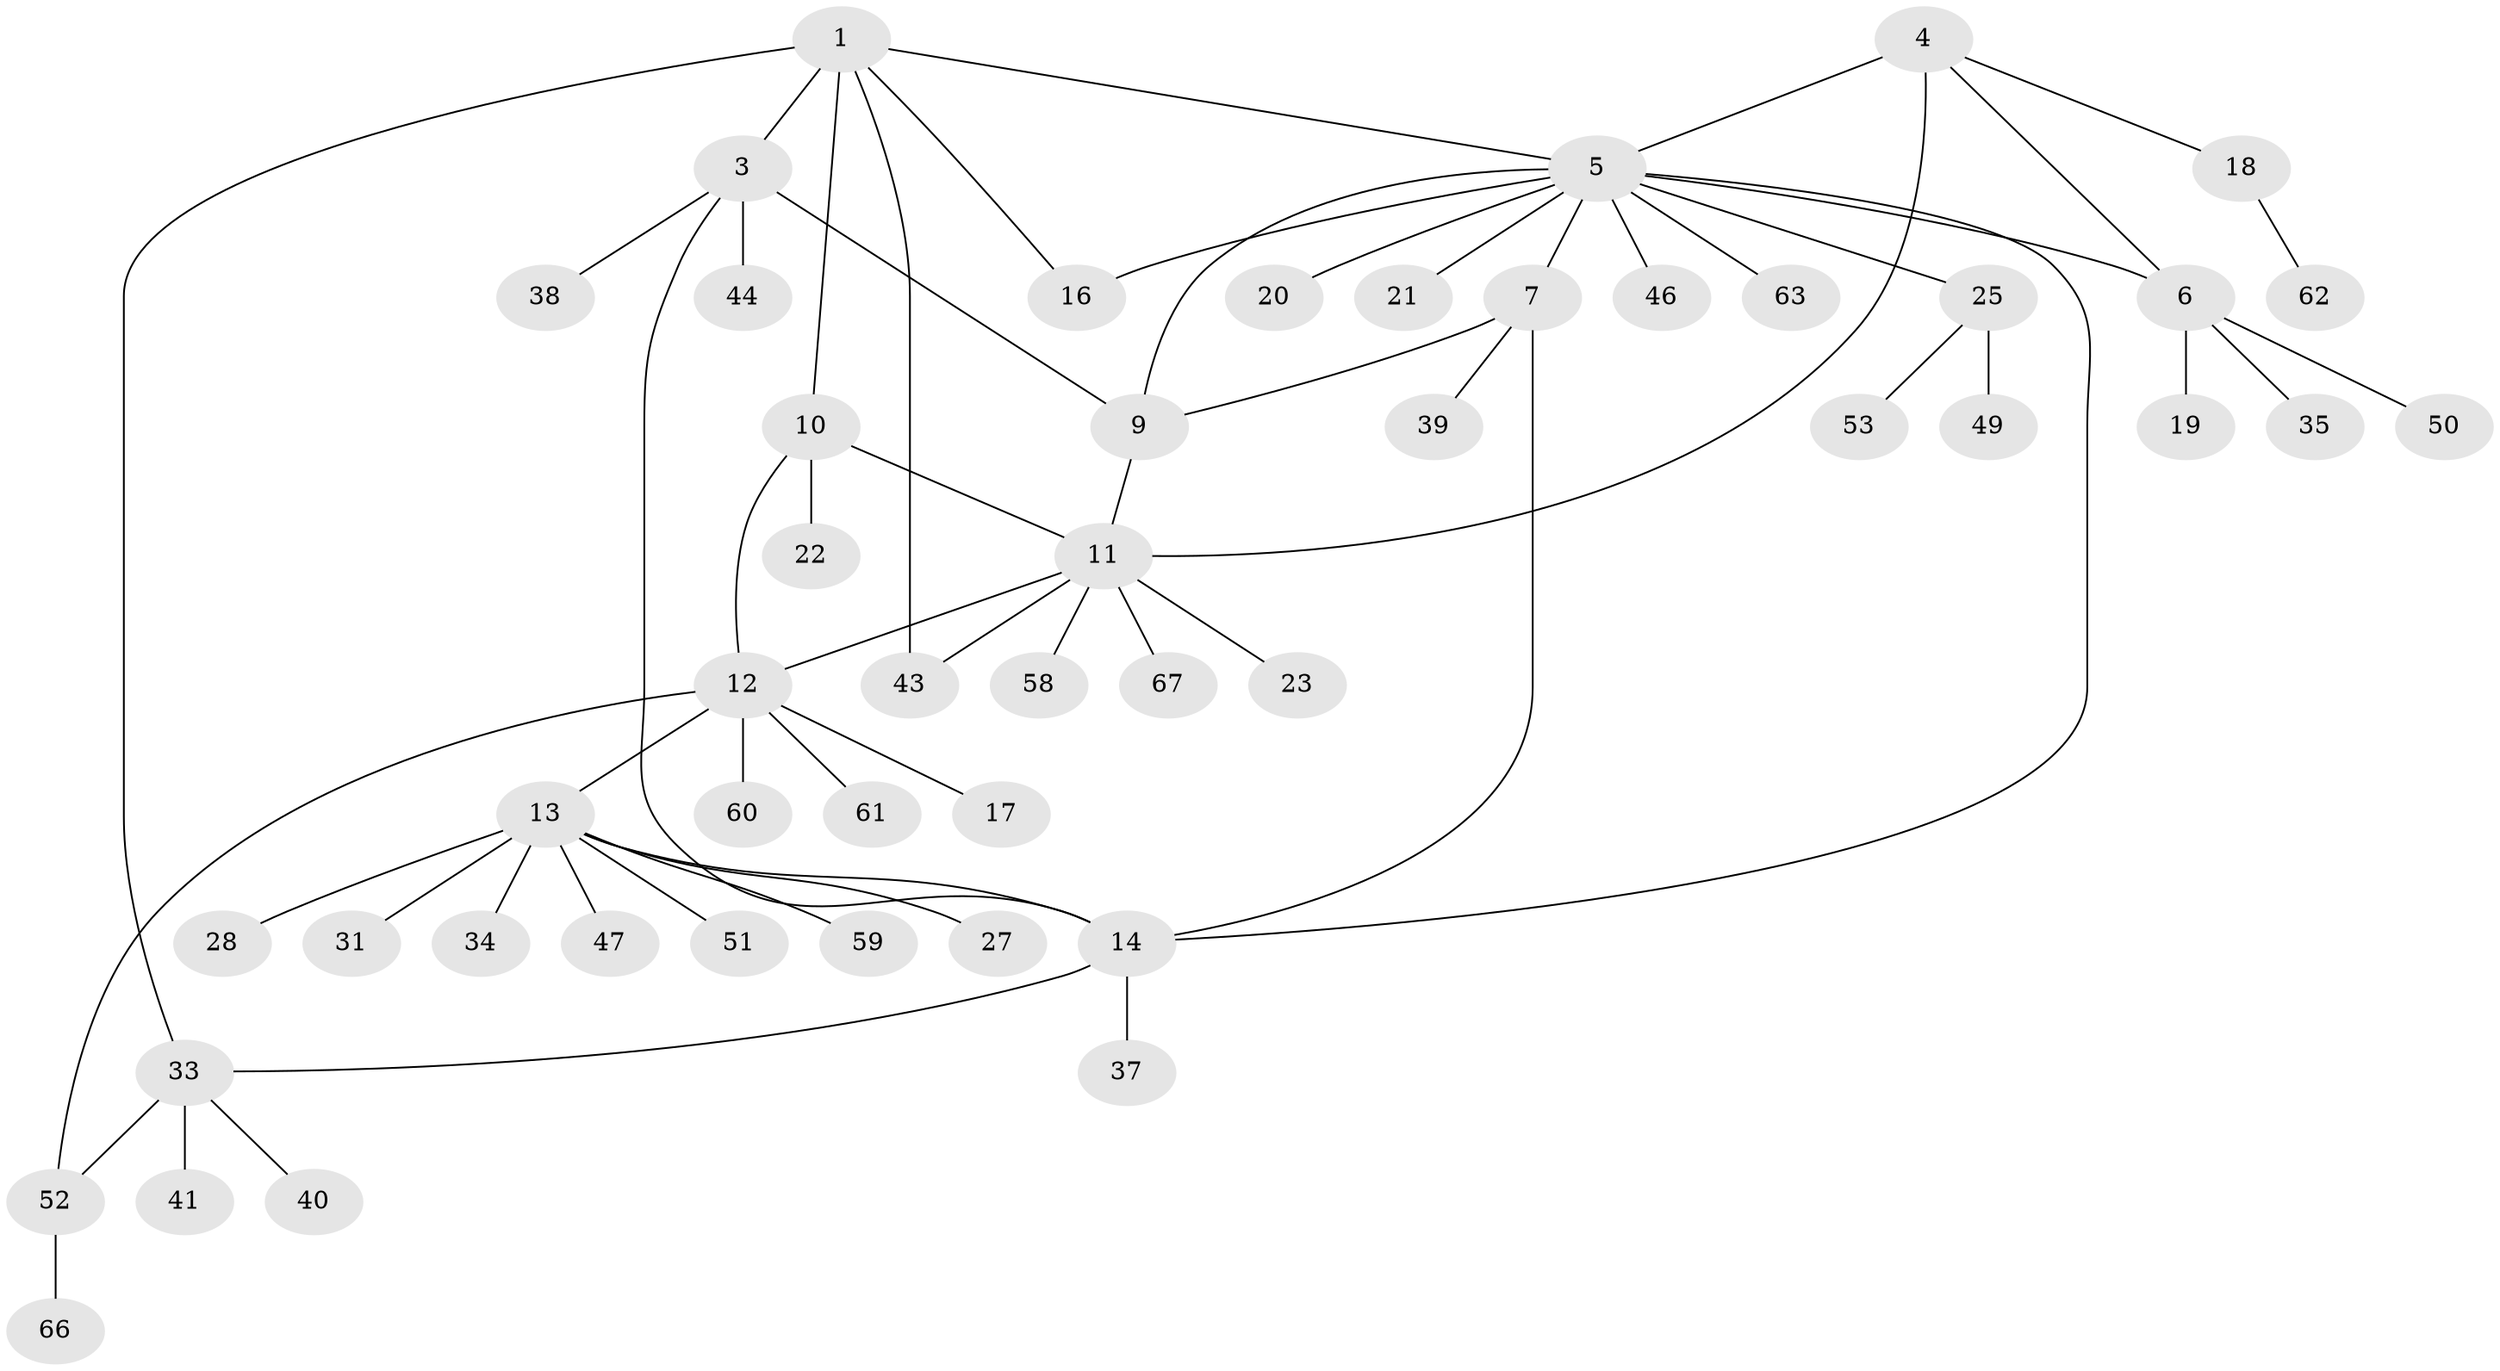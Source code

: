 // Generated by graph-tools (version 1.1) at 2025/24/03/03/25 07:24:14]
// undirected, 49 vertices, 61 edges
graph export_dot {
graph [start="1"]
  node [color=gray90,style=filled];
  1 [super="+2"];
  3 [super="+36"];
  4;
  5 [super="+8"];
  6 [super="+32"];
  7;
  9 [super="+30"];
  10 [super="+29"];
  11 [super="+42"];
  12 [super="+57"];
  13 [super="+15"];
  14 [super="+26"];
  16;
  17;
  18 [super="+24"];
  19;
  20;
  21;
  22;
  23;
  25 [super="+56"];
  27 [super="+64"];
  28;
  31 [super="+48"];
  33 [super="+45"];
  34;
  35;
  37;
  38;
  39;
  40 [super="+55"];
  41;
  43;
  44;
  46;
  47;
  49;
  50;
  51;
  52 [super="+54"];
  53;
  58;
  59 [super="+65"];
  60;
  61;
  62;
  63;
  66;
  67;
  1 -- 3 [weight=2];
  1 -- 16;
  1 -- 33;
  1 -- 5;
  1 -- 10;
  1 -- 43;
  3 -- 9;
  3 -- 14;
  3 -- 38;
  3 -- 44;
  4 -- 5;
  4 -- 6;
  4 -- 11;
  4 -- 18;
  5 -- 6;
  5 -- 14;
  5 -- 7;
  5 -- 9;
  5 -- 46;
  5 -- 16;
  5 -- 20;
  5 -- 21;
  5 -- 25;
  5 -- 63;
  6 -- 19;
  6 -- 35;
  6 -- 50;
  7 -- 9;
  7 -- 14;
  7 -- 39;
  9 -- 11;
  10 -- 11;
  10 -- 12;
  10 -- 22;
  11 -- 12;
  11 -- 23;
  11 -- 43;
  11 -- 58;
  11 -- 67;
  12 -- 17;
  12 -- 52;
  12 -- 60;
  12 -- 61;
  12 -- 13;
  13 -- 14 [weight=2];
  13 -- 27;
  13 -- 31;
  13 -- 34;
  13 -- 51;
  13 -- 28;
  13 -- 59;
  13 -- 47;
  14 -- 33;
  14 -- 37;
  18 -- 62;
  25 -- 49;
  25 -- 53;
  33 -- 40;
  33 -- 41;
  33 -- 52;
  52 -- 66;
}
